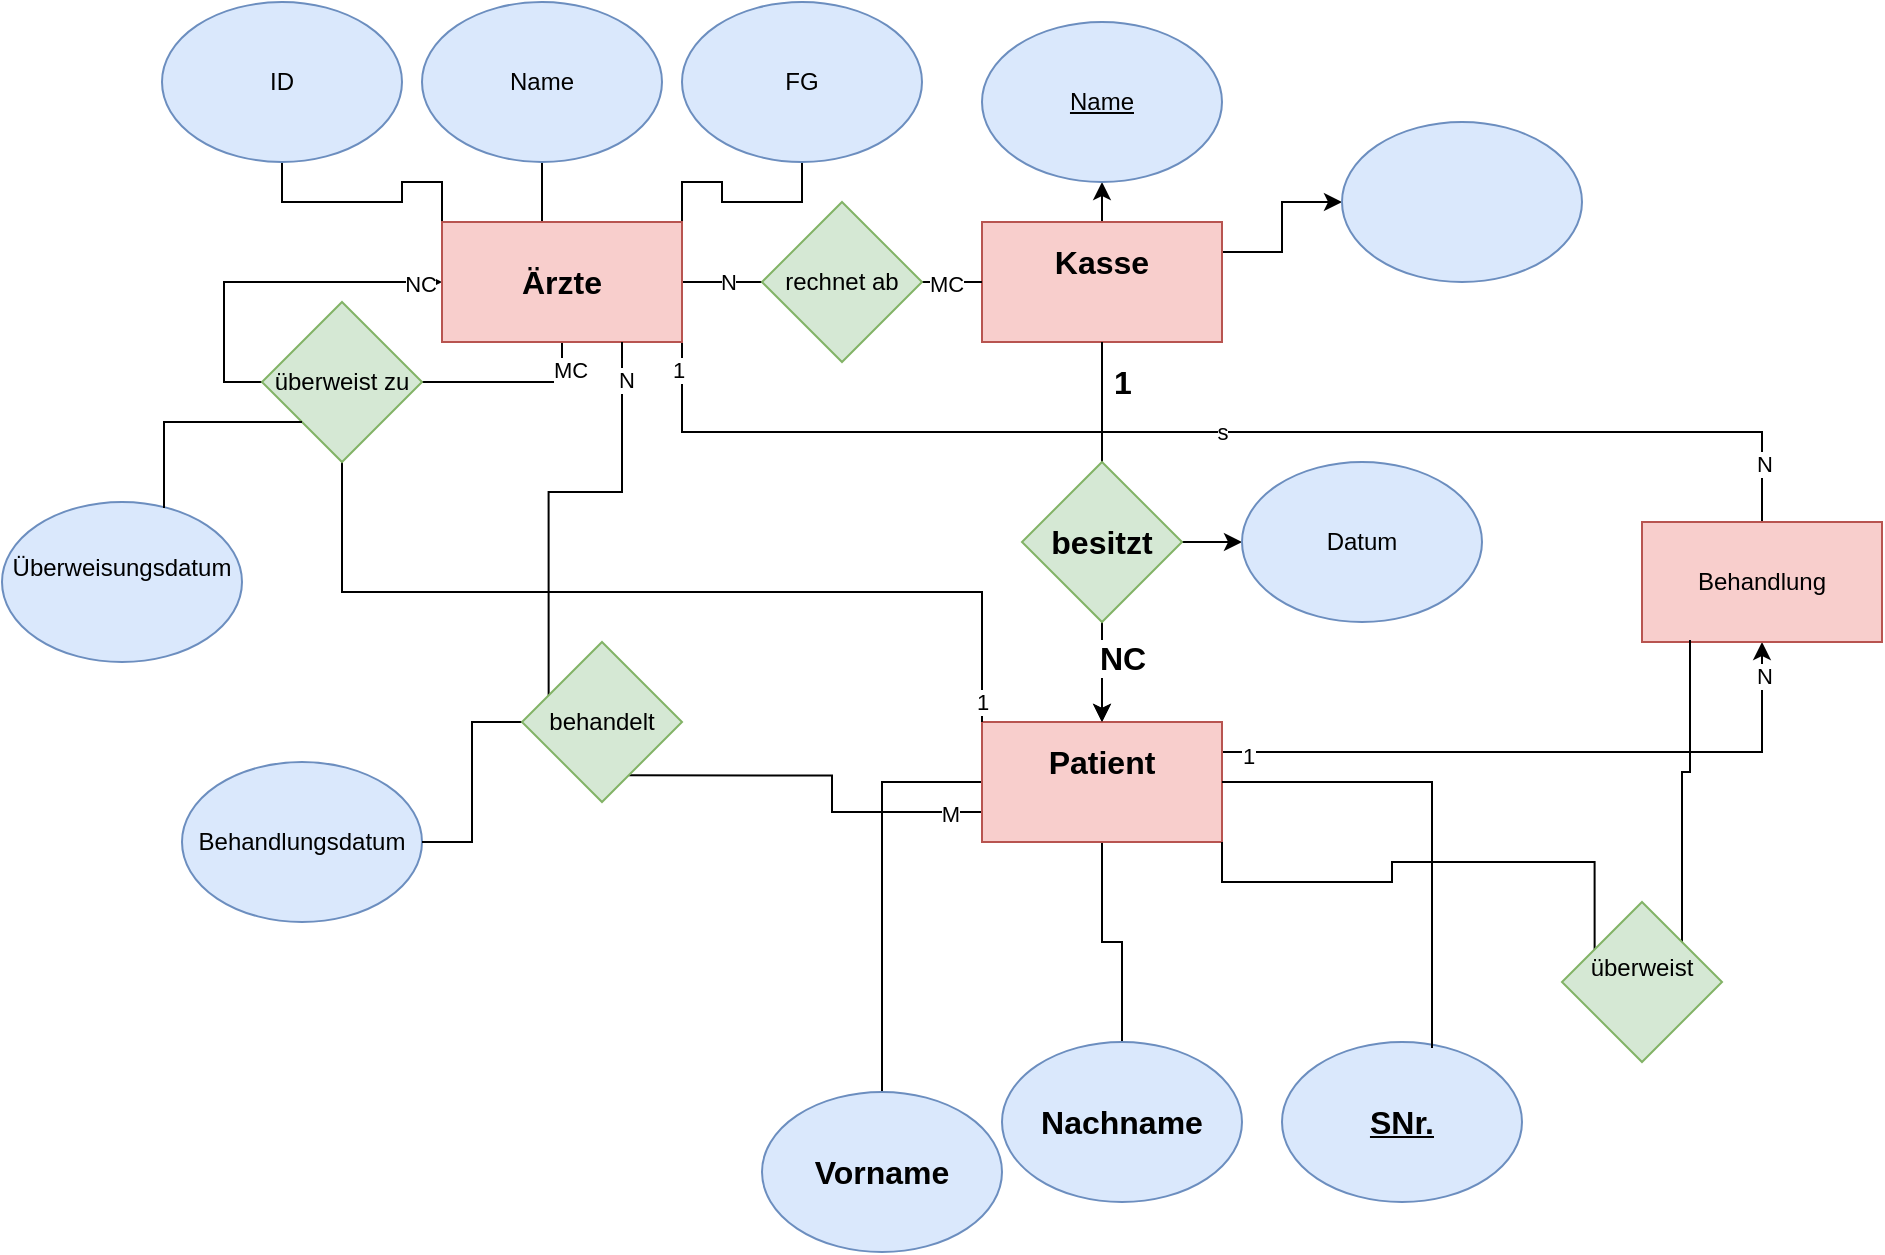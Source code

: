 <mxfile version="24.2.7" type="github">
  <diagram name="Seite-1" id="rA2RBIuoGBYq2s0txEz-">
    <mxGraphModel dx="1949" dy="761" grid="1" gridSize="10" guides="1" tooltips="1" connect="1" arrows="1" fold="1" page="1" pageScale="1" pageWidth="827" pageHeight="1169" math="0" shadow="0">
      <root>
        <mxCell id="0" />
        <mxCell id="1" parent="0" />
        <mxCell id="t1AcQNOCf8qGVLQo8wgn-10" style="edgeStyle=orthogonalEdgeStyle;rounded=0;orthogonalLoop=1;jettySize=auto;html=1;exitX=0.5;exitY=1;exitDx=0;exitDy=0;" parent="1" source="t1AcQNOCf8qGVLQo8wgn-11" target="t1AcQNOCf8qGVLQo8wgn-3" edge="1">
          <mxGeometry relative="1" as="geometry" />
        </mxCell>
        <mxCell id="t1AcQNOCf8qGVLQo8wgn-19" style="edgeStyle=orthogonalEdgeStyle;rounded=0;orthogonalLoop=1;jettySize=auto;html=1;exitX=0.5;exitY=0;exitDx=0;exitDy=0;entryX=0.5;entryY=1;entryDx=0;entryDy=0;" parent="1" source="t1AcQNOCf8qGVLQo8wgn-1" target="t1AcQNOCf8qGVLQo8wgn-18" edge="1">
          <mxGeometry relative="1" as="geometry" />
        </mxCell>
        <mxCell id="t1AcQNOCf8qGVLQo8wgn-21" style="edgeStyle=orthogonalEdgeStyle;rounded=0;orthogonalLoop=1;jettySize=auto;html=1;exitX=0;exitY=0.5;exitDx=0;exitDy=0;endArrow=none;endFill=0;" parent="1" source="t1AcQNOCf8qGVLQo8wgn-22" target="t1AcQNOCf8qGVLQo8wgn-2" edge="1">
          <mxGeometry relative="1" as="geometry" />
        </mxCell>
        <mxCell id="t1AcQNOCf8qGVLQo8wgn-27" style="edgeStyle=orthogonalEdgeStyle;rounded=0;orthogonalLoop=1;jettySize=auto;html=1;exitX=1;exitY=0.25;exitDx=0;exitDy=0;" parent="1" source="t1AcQNOCf8qGVLQo8wgn-1" target="t1AcQNOCf8qGVLQo8wgn-17" edge="1">
          <mxGeometry relative="1" as="geometry" />
        </mxCell>
        <mxCell id="t1AcQNOCf8qGVLQo8wgn-1" value="Kasse&lt;div style=&quot;font-size: 16px;&quot;&gt;&lt;br style=&quot;font-size: 16px;&quot;&gt;&lt;/div&gt;" style="rounded=0;whiteSpace=wrap;html=1;fillColor=#f8cecc;strokeColor=#b85450;fontSize=16;fontStyle=1" parent="1" vertex="1">
          <mxGeometry x="280" y="110" width="120" height="60" as="geometry" />
        </mxCell>
        <mxCell id="t1AcQNOCf8qGVLQo8wgn-28" style="edgeStyle=orthogonalEdgeStyle;rounded=0;orthogonalLoop=1;jettySize=auto;html=1;exitX=0.5;exitY=1;exitDx=0;exitDy=0;entryX=0;entryY=0.5;entryDx=0;entryDy=0;" parent="1" source="t1AcQNOCf8qGVLQo8wgn-2" target="t1AcQNOCf8qGVLQo8wgn-2" edge="1">
          <mxGeometry relative="1" as="geometry">
            <mxPoint x="-100" y="210" as="targetPoint" />
            <Array as="points">
              <mxPoint x="70" y="190" />
              <mxPoint x="-99" y="190" />
              <mxPoint x="-99" y="140" />
            </Array>
          </mxGeometry>
        </mxCell>
        <mxCell id="t1AcQNOCf8qGVLQo8wgn-51" value="NC" style="edgeLabel;html=1;align=center;verticalAlign=middle;resizable=0;points=[];" parent="t1AcQNOCf8qGVLQo8wgn-28" vertex="1" connectable="0">
          <mxGeometry x="0.937" y="-1" relative="1" as="geometry">
            <mxPoint as="offset" />
          </mxGeometry>
        </mxCell>
        <mxCell id="t1AcQNOCf8qGVLQo8wgn-52" value="MC" style="edgeLabel;html=1;align=center;verticalAlign=middle;resizable=0;points=[];" parent="t1AcQNOCf8qGVLQo8wgn-28" vertex="1" connectable="0">
          <mxGeometry x="-0.919" y="4" relative="1" as="geometry">
            <mxPoint as="offset" />
          </mxGeometry>
        </mxCell>
        <mxCell id="t1AcQNOCf8qGVLQo8wgn-30" style="edgeStyle=orthogonalEdgeStyle;rounded=0;orthogonalLoop=1;jettySize=auto;html=1;exitX=0.75;exitY=1;exitDx=0;exitDy=0;entryX=0;entryY=0.75;entryDx=0;entryDy=0;endArrow=none;endFill=0;" parent="1" source="t1AcQNOCf8qGVLQo8wgn-31" target="t1AcQNOCf8qGVLQo8wgn-3" edge="1">
          <mxGeometry relative="1" as="geometry" />
        </mxCell>
        <mxCell id="t1AcQNOCf8qGVLQo8wgn-43" value="M" style="edgeLabel;html=1;align=center;verticalAlign=middle;resizable=0;points=[];" parent="t1AcQNOCf8qGVLQo8wgn-30" vertex="1" connectable="0">
          <mxGeometry x="0.837" y="-1" relative="1" as="geometry">
            <mxPoint as="offset" />
          </mxGeometry>
        </mxCell>
        <mxCell id="t1AcQNOCf8qGVLQo8wgn-39" style="edgeStyle=orthogonalEdgeStyle;rounded=0;orthogonalLoop=1;jettySize=auto;html=1;exitX=0;exitY=0;exitDx=0;exitDy=0;endArrow=none;endFill=0;" parent="1" source="t1AcQNOCf8qGVLQo8wgn-2" target="t1AcQNOCf8qGVLQo8wgn-35" edge="1">
          <mxGeometry relative="1" as="geometry" />
        </mxCell>
        <mxCell id="t1AcQNOCf8qGVLQo8wgn-40" style="edgeStyle=orthogonalEdgeStyle;rounded=0;orthogonalLoop=1;jettySize=auto;html=1;exitX=0.5;exitY=0;exitDx=0;exitDy=0;entryX=0.5;entryY=1;entryDx=0;entryDy=0;endArrow=none;endFill=0;" parent="1" source="t1AcQNOCf8qGVLQo8wgn-2" target="t1AcQNOCf8qGVLQo8wgn-36" edge="1">
          <mxGeometry relative="1" as="geometry" />
        </mxCell>
        <mxCell id="t1AcQNOCf8qGVLQo8wgn-41" style="edgeStyle=orthogonalEdgeStyle;rounded=0;orthogonalLoop=1;jettySize=auto;html=1;exitX=1;exitY=0;exitDx=0;exitDy=0;endArrow=none;endFill=0;" parent="1" source="t1AcQNOCf8qGVLQo8wgn-2" target="t1AcQNOCf8qGVLQo8wgn-37" edge="1">
          <mxGeometry relative="1" as="geometry" />
        </mxCell>
        <mxCell id="t1AcQNOCf8qGVLQo8wgn-59" value="s" style="edgeStyle=orthogonalEdgeStyle;rounded=0;orthogonalLoop=1;jettySize=auto;html=1;exitX=1;exitY=1;exitDx=0;exitDy=0;endArrow=none;endFill=0;" parent="1" source="t1AcQNOCf8qGVLQo8wgn-2" target="t1AcQNOCf8qGVLQo8wgn-56" edge="1">
          <mxGeometry relative="1" as="geometry" />
        </mxCell>
        <mxCell id="t1AcQNOCf8qGVLQo8wgn-62" value="1" style="edgeLabel;html=1;align=center;verticalAlign=middle;resizable=0;points=[];" parent="t1AcQNOCf8qGVLQo8wgn-59" vertex="1" connectable="0">
          <mxGeometry x="-0.956" y="-2" relative="1" as="geometry">
            <mxPoint as="offset" />
          </mxGeometry>
        </mxCell>
        <mxCell id="t1AcQNOCf8qGVLQo8wgn-63" value="N" style="edgeLabel;html=1;align=center;verticalAlign=middle;resizable=0;points=[];" parent="t1AcQNOCf8qGVLQo8wgn-59" vertex="1" connectable="0">
          <mxGeometry x="0.908" y="1" relative="1" as="geometry">
            <mxPoint as="offset" />
          </mxGeometry>
        </mxCell>
        <mxCell id="t1AcQNOCf8qGVLQo8wgn-2" value="Ärzte" style="rounded=0;whiteSpace=wrap;html=1;fillColor=#f8cecc;strokeColor=#b85450;fontSize=16;fontStyle=1" parent="1" vertex="1">
          <mxGeometry x="10" y="110" width="120" height="60" as="geometry" />
        </mxCell>
        <mxCell id="t1AcQNOCf8qGVLQo8wgn-7" style="edgeStyle=orthogonalEdgeStyle;rounded=0;orthogonalLoop=1;jettySize=auto;html=1;exitX=0.5;exitY=1;exitDx=0;exitDy=0;fontSize=16;fontStyle=1;endArrow=none;endFill=0;" parent="1" source="t1AcQNOCf8qGVLQo8wgn-3" target="t1AcQNOCf8qGVLQo8wgn-6" edge="1">
          <mxGeometry relative="1" as="geometry" />
        </mxCell>
        <mxCell id="t1AcQNOCf8qGVLQo8wgn-8" style="edgeStyle=orthogonalEdgeStyle;rounded=0;orthogonalLoop=1;jettySize=auto;html=1;exitX=0;exitY=0.5;exitDx=0;exitDy=0;entryX=0.5;entryY=0;entryDx=0;entryDy=0;fontSize=16;fontStyle=1;endArrow=none;endFill=0;" parent="1" source="t1AcQNOCf8qGVLQo8wgn-3" target="t1AcQNOCf8qGVLQo8wgn-4" edge="1">
          <mxGeometry relative="1" as="geometry" />
        </mxCell>
        <mxCell id="t1AcQNOCf8qGVLQo8wgn-58" style="edgeStyle=orthogonalEdgeStyle;rounded=0;orthogonalLoop=1;jettySize=auto;html=1;exitX=1;exitY=0.25;exitDx=0;exitDy=0;" parent="1" source="t1AcQNOCf8qGVLQo8wgn-3" target="t1AcQNOCf8qGVLQo8wgn-56" edge="1">
          <mxGeometry relative="1" as="geometry" />
        </mxCell>
        <mxCell id="t1AcQNOCf8qGVLQo8wgn-60" value="1" style="edgeLabel;html=1;align=center;verticalAlign=middle;resizable=0;points=[];" parent="t1AcQNOCf8qGVLQo8wgn-58" vertex="1" connectable="0">
          <mxGeometry x="-0.92" y="-2" relative="1" as="geometry">
            <mxPoint as="offset" />
          </mxGeometry>
        </mxCell>
        <mxCell id="t1AcQNOCf8qGVLQo8wgn-61" value="N" style="edgeLabel;html=1;align=center;verticalAlign=middle;resizable=0;points=[];" parent="t1AcQNOCf8qGVLQo8wgn-58" vertex="1" connectable="0">
          <mxGeometry x="0.895" y="-1" relative="1" as="geometry">
            <mxPoint as="offset" />
          </mxGeometry>
        </mxCell>
        <mxCell id="t1AcQNOCf8qGVLQo8wgn-3" value="Patient&lt;div style=&quot;font-size: 16px;&quot;&gt;&lt;br style=&quot;font-size: 16px;&quot;&gt;&lt;/div&gt;" style="rounded=0;whiteSpace=wrap;html=1;fillColor=#f8cecc;strokeColor=#b85450;fontSize=16;fontStyle=1" parent="1" vertex="1">
          <mxGeometry x="280" y="360" width="120" height="60" as="geometry" />
        </mxCell>
        <mxCell id="t1AcQNOCf8qGVLQo8wgn-4" value="Vorname" style="ellipse;whiteSpace=wrap;html=1;fillColor=#dae8fc;strokeColor=#6c8ebf;fontSize=16;fontStyle=1" parent="1" vertex="1">
          <mxGeometry x="170" y="545" width="120" height="80" as="geometry" />
        </mxCell>
        <mxCell id="t1AcQNOCf8qGVLQo8wgn-5" value="&lt;u style=&quot;font-size: 16px;&quot;&gt;SNr.&lt;/u&gt;" style="ellipse;whiteSpace=wrap;html=1;fillColor=#dae8fc;strokeColor=#6c8ebf;fontSize=16;fontStyle=1" parent="1" vertex="1">
          <mxGeometry x="430" y="520" width="120" height="80" as="geometry" />
        </mxCell>
        <mxCell id="t1AcQNOCf8qGVLQo8wgn-6" value="Nachname" style="ellipse;whiteSpace=wrap;html=1;fillColor=#dae8fc;strokeColor=#6c8ebf;fontSize=16;fontStyle=1" parent="1" vertex="1">
          <mxGeometry x="290" y="520" width="120" height="80" as="geometry" />
        </mxCell>
        <mxCell id="t1AcQNOCf8qGVLQo8wgn-9" style="edgeStyle=orthogonalEdgeStyle;rounded=0;orthogonalLoop=1;jettySize=auto;html=1;exitX=1;exitY=0.5;exitDx=0;exitDy=0;entryX=0.625;entryY=0.038;entryDx=0;entryDy=0;entryPerimeter=0;fontSize=16;fontStyle=1;endArrow=none;endFill=0;" parent="1" source="t1AcQNOCf8qGVLQo8wgn-3" target="t1AcQNOCf8qGVLQo8wgn-5" edge="1">
          <mxGeometry relative="1" as="geometry" />
        </mxCell>
        <mxCell id="t1AcQNOCf8qGVLQo8wgn-12" value="" style="edgeStyle=orthogonalEdgeStyle;rounded=0;orthogonalLoop=1;jettySize=auto;html=1;exitX=0.5;exitY=1;exitDx=0;exitDy=0;entryX=0.5;entryY=0;entryDx=0;entryDy=0;" parent="1" source="t1AcQNOCf8qGVLQo8wgn-1" target="t1AcQNOCf8qGVLQo8wgn-3" edge="1">
          <mxGeometry relative="1" as="geometry">
            <mxPoint x="340" y="170" as="sourcePoint" />
            <mxPoint x="340" y="360" as="targetPoint" />
            <Array as="points" />
          </mxGeometry>
        </mxCell>
        <mxCell id="t1AcQNOCf8qGVLQo8wgn-14" value="1" style="edgeLabel;html=1;align=center;verticalAlign=middle;resizable=0;points=[];fontSize=16;fontStyle=1" parent="t1AcQNOCf8qGVLQo8wgn-12" vertex="1" connectable="0">
          <mxGeometry x="-0.747" y="3" relative="1" as="geometry">
            <mxPoint x="7" y="-4" as="offset" />
          </mxGeometry>
        </mxCell>
        <mxCell id="t1AcQNOCf8qGVLQo8wgn-15" value="&lt;span style=&quot;font-size: 16px;&quot;&gt;NC&lt;/span&gt;" style="edgeLabel;html=1;align=center;verticalAlign=middle;resizable=0;points=[];fontSize=16;fontStyle=1" parent="t1AcQNOCf8qGVLQo8wgn-12" vertex="1" connectable="0">
          <mxGeometry x="0.663" y="2" relative="1" as="geometry">
            <mxPoint x="8" as="offset" />
          </mxGeometry>
        </mxCell>
        <mxCell id="t1AcQNOCf8qGVLQo8wgn-49" style="edgeStyle=orthogonalEdgeStyle;rounded=0;orthogonalLoop=1;jettySize=auto;html=1;exitX=1;exitY=0.5;exitDx=0;exitDy=0;entryX=0;entryY=0.5;entryDx=0;entryDy=0;" parent="1" source="t1AcQNOCf8qGVLQo8wgn-11" target="t1AcQNOCf8qGVLQo8wgn-47" edge="1">
          <mxGeometry relative="1" as="geometry" />
        </mxCell>
        <mxCell id="t1AcQNOCf8qGVLQo8wgn-11" value="besitzt" style="rhombus;whiteSpace=wrap;html=1;fillColor=#d5e8d4;strokeColor=#82b366;fontSize=16;fontStyle=1" parent="1" vertex="1">
          <mxGeometry x="300" y="230" width="80" height="80" as="geometry" />
        </mxCell>
        <mxCell id="t1AcQNOCf8qGVLQo8wgn-16" value="Behandlungsdatum" style="ellipse;whiteSpace=wrap;html=1;fillColor=#dae8fc;strokeColor=#6c8ebf;" parent="1" vertex="1">
          <mxGeometry x="-120" y="380" width="120" height="80" as="geometry" />
        </mxCell>
        <mxCell id="t1AcQNOCf8qGVLQo8wgn-17" value="" style="ellipse;whiteSpace=wrap;html=1;fillColor=#dae8fc;strokeColor=#6c8ebf;" parent="1" vertex="1">
          <mxGeometry x="460" y="60" width="120" height="80" as="geometry" />
        </mxCell>
        <mxCell id="t1AcQNOCf8qGVLQo8wgn-18" value="&lt;u&gt;Name&lt;/u&gt;" style="ellipse;whiteSpace=wrap;html=1;fillColor=#dae8fc;strokeColor=#6c8ebf;" parent="1" vertex="1">
          <mxGeometry x="280" y="10" width="120" height="80" as="geometry" />
        </mxCell>
        <mxCell id="t1AcQNOCf8qGVLQo8wgn-23" value="" style="edgeStyle=orthogonalEdgeStyle;rounded=0;orthogonalLoop=1;jettySize=auto;html=1;exitX=0;exitY=0.5;exitDx=0;exitDy=0;endArrow=none;endFill=0;" parent="1" source="t1AcQNOCf8qGVLQo8wgn-1" edge="1">
          <mxGeometry relative="1" as="geometry">
            <mxPoint x="280" y="140" as="sourcePoint" />
            <mxPoint x="280" y="140" as="targetPoint" />
            <Array as="points">
              <mxPoint x="140" y="140" />
              <mxPoint x="140" y="140" />
            </Array>
          </mxGeometry>
        </mxCell>
        <mxCell id="t1AcQNOCf8qGVLQo8wgn-25" value="N" style="edgeLabel;html=1;align=center;verticalAlign=middle;resizable=0;points=[];" parent="t1AcQNOCf8qGVLQo8wgn-23" vertex="1" connectable="0">
          <mxGeometry x="0.093" relative="1" as="geometry">
            <mxPoint as="offset" />
          </mxGeometry>
        </mxCell>
        <mxCell id="t1AcQNOCf8qGVLQo8wgn-26" value="MC" style="edgeLabel;html=1;align=center;verticalAlign=middle;resizable=0;points=[];" parent="t1AcQNOCf8qGVLQo8wgn-23" vertex="1" connectable="0">
          <mxGeometry x="0.871" y="-1" relative="1" as="geometry">
            <mxPoint as="offset" />
          </mxGeometry>
        </mxCell>
        <mxCell id="t1AcQNOCf8qGVLQo8wgn-22" value="rechnet ab" style="rhombus;whiteSpace=wrap;html=1;fillColor=#d5e8d4;strokeColor=#82b366;" parent="1" vertex="1">
          <mxGeometry x="170" y="100" width="80" height="80" as="geometry" />
        </mxCell>
        <mxCell id="t1AcQNOCf8qGVLQo8wgn-50" style="edgeStyle=orthogonalEdgeStyle;rounded=0;orthogonalLoop=1;jettySize=auto;html=1;exitX=0.5;exitY=1;exitDx=0;exitDy=0;entryX=0;entryY=0;entryDx=0;entryDy=0;endArrow=none;endFill=0;" parent="1" source="t1AcQNOCf8qGVLQo8wgn-29" target="t1AcQNOCf8qGVLQo8wgn-3" edge="1">
          <mxGeometry relative="1" as="geometry" />
        </mxCell>
        <mxCell id="t1AcQNOCf8qGVLQo8wgn-53" value="1" style="edgeLabel;html=1;align=center;verticalAlign=middle;resizable=0;points=[];" parent="t1AcQNOCf8qGVLQo8wgn-50" vertex="1" connectable="0">
          <mxGeometry x="0.956" relative="1" as="geometry">
            <mxPoint as="offset" />
          </mxGeometry>
        </mxCell>
        <mxCell id="t1AcQNOCf8qGVLQo8wgn-29" value="überweist zu" style="rhombus;whiteSpace=wrap;html=1;fillColor=#d5e8d4;strokeColor=#82b366;" parent="1" vertex="1">
          <mxGeometry x="-80" y="150" width="80" height="80" as="geometry" />
        </mxCell>
        <mxCell id="t1AcQNOCf8qGVLQo8wgn-32" value="" style="edgeStyle=orthogonalEdgeStyle;rounded=0;orthogonalLoop=1;jettySize=auto;html=1;exitX=0.75;exitY=1;exitDx=0;exitDy=0;entryX=0;entryY=0.75;entryDx=0;entryDy=0;" parent="1" source="t1AcQNOCf8qGVLQo8wgn-2" target="t1AcQNOCf8qGVLQo8wgn-31" edge="1">
          <mxGeometry relative="1" as="geometry">
            <mxPoint x="100" y="170" as="sourcePoint" />
            <mxPoint x="280" y="405" as="targetPoint" />
          </mxGeometry>
        </mxCell>
        <mxCell id="t1AcQNOCf8qGVLQo8wgn-42" value="N" style="edgeLabel;html=1;align=center;verticalAlign=middle;resizable=0;points=[];" parent="t1AcQNOCf8qGVLQo8wgn-32" vertex="1" connectable="0">
          <mxGeometry x="-0.847" y="2" relative="1" as="geometry">
            <mxPoint as="offset" />
          </mxGeometry>
        </mxCell>
        <mxCell id="t1AcQNOCf8qGVLQo8wgn-46" style="edgeStyle=orthogonalEdgeStyle;rounded=0;orthogonalLoop=1;jettySize=auto;html=1;exitX=0;exitY=0.5;exitDx=0;exitDy=0;entryX=1;entryY=0.5;entryDx=0;entryDy=0;endArrow=none;endFill=0;" parent="1" source="t1AcQNOCf8qGVLQo8wgn-31" target="t1AcQNOCf8qGVLQo8wgn-16" edge="1">
          <mxGeometry relative="1" as="geometry" />
        </mxCell>
        <mxCell id="t1AcQNOCf8qGVLQo8wgn-31" value="behandelt" style="rhombus;whiteSpace=wrap;html=1;fillColor=#d5e8d4;strokeColor=#82b366;" parent="1" vertex="1">
          <mxGeometry x="50" y="320" width="80" height="80" as="geometry" />
        </mxCell>
        <mxCell id="t1AcQNOCf8qGVLQo8wgn-35" value="ID" style="ellipse;whiteSpace=wrap;html=1;fillColor=#dae8fc;strokeColor=#6c8ebf;" parent="1" vertex="1">
          <mxGeometry x="-130" width="120" height="80" as="geometry" />
        </mxCell>
        <mxCell id="t1AcQNOCf8qGVLQo8wgn-36" value="Name" style="ellipse;whiteSpace=wrap;html=1;fillColor=#dae8fc;strokeColor=#6c8ebf;" parent="1" vertex="1">
          <mxGeometry width="120" height="80" as="geometry" />
        </mxCell>
        <mxCell id="t1AcQNOCf8qGVLQo8wgn-37" value="FG" style="ellipse;whiteSpace=wrap;html=1;fillColor=#dae8fc;strokeColor=#6c8ebf;" parent="1" vertex="1">
          <mxGeometry x="130" width="120" height="80" as="geometry" />
        </mxCell>
        <mxCell id="t1AcQNOCf8qGVLQo8wgn-47" value="Datum" style="ellipse;whiteSpace=wrap;html=1;fillColor=#dae8fc;strokeColor=#6c8ebf;" parent="1" vertex="1">
          <mxGeometry x="410" y="230" width="120" height="80" as="geometry" />
        </mxCell>
        <mxCell id="t1AcQNOCf8qGVLQo8wgn-54" value="Überweisungsdatum&lt;div&gt;&lt;br&gt;&lt;/div&gt;" style="ellipse;whiteSpace=wrap;html=1;fillColor=#dae8fc;strokeColor=#6c8ebf;" parent="1" vertex="1">
          <mxGeometry x="-210" y="250" width="120" height="80" as="geometry" />
        </mxCell>
        <mxCell id="t1AcQNOCf8qGVLQo8wgn-55" style="edgeStyle=orthogonalEdgeStyle;rounded=0;orthogonalLoop=1;jettySize=auto;html=1;exitX=0;exitY=1;exitDx=0;exitDy=0;entryX=0.675;entryY=0.038;entryDx=0;entryDy=0;entryPerimeter=0;endArrow=none;endFill=0;" parent="1" source="t1AcQNOCf8qGVLQo8wgn-29" target="t1AcQNOCf8qGVLQo8wgn-54" edge="1">
          <mxGeometry relative="1" as="geometry" />
        </mxCell>
        <mxCell id="t1AcQNOCf8qGVLQo8wgn-56" value="Behandlung" style="rounded=0;whiteSpace=wrap;html=1;fillColor=#f8cecc;strokeColor=#b85450;" parent="1" vertex="1">
          <mxGeometry x="610" y="260" width="120" height="60" as="geometry" />
        </mxCell>
        <mxCell id="t1AcQNOCf8qGVLQo8wgn-64" style="edgeStyle=orthogonalEdgeStyle;rounded=0;orthogonalLoop=1;jettySize=auto;html=1;exitX=1;exitY=1;exitDx=0;exitDy=0;entryX=0.2;entryY=0.983;entryDx=0;entryDy=0;entryPerimeter=0;endArrow=none;endFill=0;" parent="1" source="t1AcQNOCf8qGVLQo8wgn-65" target="t1AcQNOCf8qGVLQo8wgn-56" edge="1">
          <mxGeometry relative="1" as="geometry" />
        </mxCell>
        <mxCell id="t1AcQNOCf8qGVLQo8wgn-66" value="" style="edgeStyle=orthogonalEdgeStyle;rounded=0;orthogonalLoop=1;jettySize=auto;html=1;exitX=1;exitY=1;exitDx=0;exitDy=0;entryX=0.204;entryY=0.363;entryDx=0;entryDy=0;entryPerimeter=0;endArrow=none;endFill=0;" parent="1" source="t1AcQNOCf8qGVLQo8wgn-3" target="t1AcQNOCf8qGVLQo8wgn-65" edge="1">
          <mxGeometry relative="1" as="geometry">
            <mxPoint x="400" y="420" as="sourcePoint" />
            <mxPoint x="634" y="319" as="targetPoint" />
          </mxGeometry>
        </mxCell>
        <mxCell id="t1AcQNOCf8qGVLQo8wgn-65" value="überweist&lt;div&gt;&lt;br&gt;&lt;/div&gt;" style="rhombus;whiteSpace=wrap;html=1;fillColor=#d5e8d4;strokeColor=#82b366;" parent="1" vertex="1">
          <mxGeometry x="570" y="450" width="80" height="80" as="geometry" />
        </mxCell>
      </root>
    </mxGraphModel>
  </diagram>
</mxfile>
